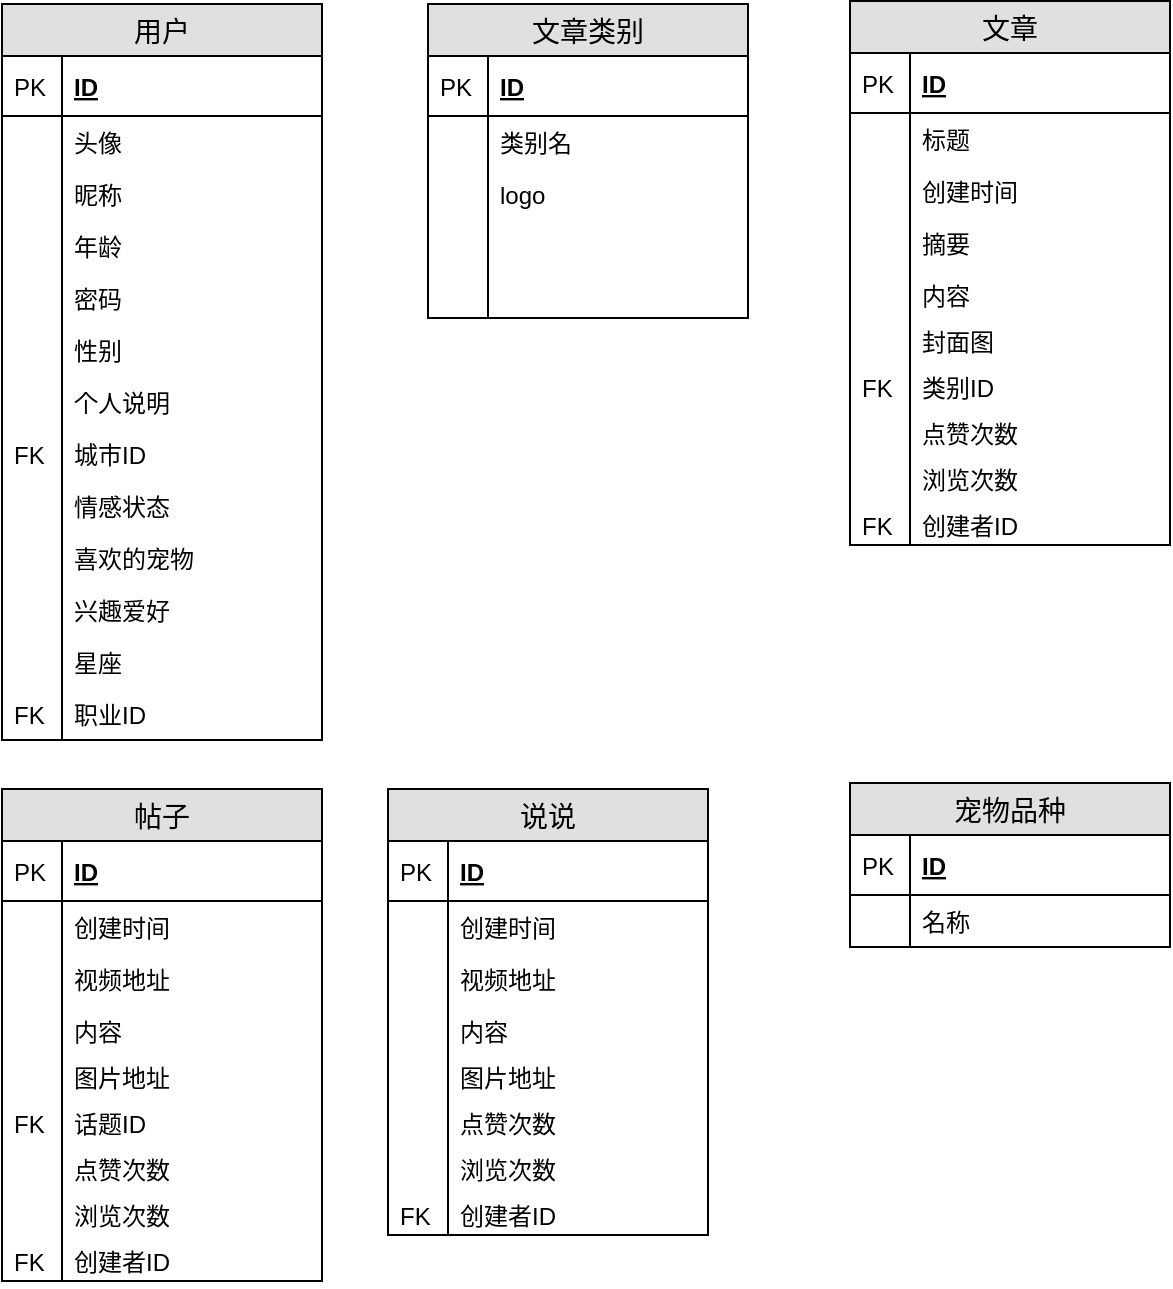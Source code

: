 <mxfile version="10.6.9" type="github"><diagram id="RqhOSq7PZok0WO_WaqZ5" name="Page-1"><mxGraphModel dx="678" dy="456" grid="0" gridSize="10" guides="1" tooltips="1" connect="1" arrows="1" fold="1" page="1" pageScale="1" pageWidth="827" pageHeight="1169" math="0" shadow="0"><root><mxCell id="0"/><mxCell id="1" parent="0"/><mxCell id="AYk0brMeqP4M_Og64Cx7-4" value="用户" style="swimlane;fontStyle=0;childLayout=stackLayout;horizontal=1;startSize=26;fillColor=#e0e0e0;horizontalStack=0;resizeParent=1;resizeParentMax=0;resizeLast=0;collapsible=1;marginBottom=0;swimlaneFillColor=#ffffff;align=center;fontSize=14;" vertex="1" parent="1"><mxGeometry x="60" y="82" width="160" height="368" as="geometry"/></mxCell><mxCell id="AYk0brMeqP4M_Og64Cx7-5" value="ID" style="shape=partialRectangle;top=0;left=0;right=0;bottom=1;align=left;verticalAlign=middle;fillColor=none;spacingLeft=34;spacingRight=4;overflow=hidden;rotatable=0;points=[[0,0.5],[1,0.5]];portConstraint=eastwest;dropTarget=0;fontStyle=5;fontSize=12;" vertex="1" parent="AYk0brMeqP4M_Og64Cx7-4"><mxGeometry y="26" width="160" height="30" as="geometry"/></mxCell><mxCell id="AYk0brMeqP4M_Og64Cx7-6" value="PK" style="shape=partialRectangle;top=0;left=0;bottom=0;fillColor=none;align=left;verticalAlign=middle;spacingLeft=4;spacingRight=4;overflow=hidden;rotatable=0;points=[];portConstraint=eastwest;part=1;fontSize=12;" vertex="1" connectable="0" parent="AYk0brMeqP4M_Og64Cx7-5"><mxGeometry width="30" height="30" as="geometry"/></mxCell><mxCell id="AYk0brMeqP4M_Og64Cx7-7" value="头像&#10;" style="shape=partialRectangle;top=0;left=0;right=0;bottom=0;align=left;verticalAlign=top;fillColor=none;spacingLeft=34;spacingRight=4;overflow=hidden;rotatable=0;points=[[0,0.5],[1,0.5]];portConstraint=eastwest;dropTarget=0;fontSize=12;" vertex="1" parent="AYk0brMeqP4M_Og64Cx7-4"><mxGeometry y="56" width="160" height="26" as="geometry"/></mxCell><mxCell id="AYk0brMeqP4M_Og64Cx7-8" value="" style="shape=partialRectangle;top=0;left=0;bottom=0;fillColor=none;align=left;verticalAlign=top;spacingLeft=4;spacingRight=4;overflow=hidden;rotatable=0;points=[];portConstraint=eastwest;part=1;fontSize=12;" vertex="1" connectable="0" parent="AYk0brMeqP4M_Og64Cx7-7"><mxGeometry width="30" height="26" as="geometry"/></mxCell><mxCell id="AYk0brMeqP4M_Og64Cx7-9" value="昵称" style="shape=partialRectangle;top=0;left=0;right=0;bottom=0;align=left;verticalAlign=top;fillColor=none;spacingLeft=34;spacingRight=4;overflow=hidden;rotatable=0;points=[[0,0.5],[1,0.5]];portConstraint=eastwest;dropTarget=0;fontSize=12;" vertex="1" parent="AYk0brMeqP4M_Og64Cx7-4"><mxGeometry y="82" width="160" height="26" as="geometry"/></mxCell><mxCell id="AYk0brMeqP4M_Og64Cx7-10" value="" style="shape=partialRectangle;top=0;left=0;bottom=0;fillColor=none;align=left;verticalAlign=top;spacingLeft=4;spacingRight=4;overflow=hidden;rotatable=0;points=[];portConstraint=eastwest;part=1;fontSize=12;" vertex="1" connectable="0" parent="AYk0brMeqP4M_Og64Cx7-9"><mxGeometry width="30" height="26" as="geometry"/></mxCell><mxCell id="AYk0brMeqP4M_Og64Cx7-15" value="年龄&#10;" style="shape=partialRectangle;top=0;left=0;right=0;bottom=0;align=left;verticalAlign=top;fillColor=none;spacingLeft=34;spacingRight=4;overflow=hidden;rotatable=0;points=[[0,0.5],[1,0.5]];portConstraint=eastwest;dropTarget=0;fontSize=12;" vertex="1" parent="AYk0brMeqP4M_Og64Cx7-4"><mxGeometry y="108" width="160" height="26" as="geometry"/></mxCell><mxCell id="AYk0brMeqP4M_Og64Cx7-16" value="" style="shape=partialRectangle;top=0;left=0;bottom=0;fillColor=none;align=left;verticalAlign=top;spacingLeft=4;spacingRight=4;overflow=hidden;rotatable=0;points=[];portConstraint=eastwest;part=1;fontSize=12;" vertex="1" connectable="0" parent="AYk0brMeqP4M_Og64Cx7-15"><mxGeometry width="30" height="26" as="geometry"/></mxCell><mxCell id="AYk0brMeqP4M_Og64Cx7-17" value="密码&#10;" style="shape=partialRectangle;top=0;left=0;right=0;bottom=0;align=left;verticalAlign=top;fillColor=none;spacingLeft=34;spacingRight=4;overflow=hidden;rotatable=0;points=[[0,0.5],[1,0.5]];portConstraint=eastwest;dropTarget=0;fontSize=12;" vertex="1" parent="AYk0brMeqP4M_Og64Cx7-4"><mxGeometry y="134" width="160" height="26" as="geometry"/></mxCell><mxCell id="AYk0brMeqP4M_Og64Cx7-18" value="" style="shape=partialRectangle;top=0;left=0;bottom=0;fillColor=none;align=left;verticalAlign=top;spacingLeft=4;spacingRight=4;overflow=hidden;rotatable=0;points=[];portConstraint=eastwest;part=1;fontSize=12;" vertex="1" connectable="0" parent="AYk0brMeqP4M_Og64Cx7-17"><mxGeometry width="30" height="26" as="geometry"/></mxCell><mxCell id="AYk0brMeqP4M_Og64Cx7-19" value="性别" style="shape=partialRectangle;top=0;left=0;right=0;bottom=0;align=left;verticalAlign=top;fillColor=none;spacingLeft=34;spacingRight=4;overflow=hidden;rotatable=0;points=[[0,0.5],[1,0.5]];portConstraint=eastwest;dropTarget=0;fontSize=12;" vertex="1" parent="AYk0brMeqP4M_Og64Cx7-4"><mxGeometry y="160" width="160" height="26" as="geometry"/></mxCell><mxCell id="AYk0brMeqP4M_Og64Cx7-20" value="" style="shape=partialRectangle;top=0;left=0;bottom=0;fillColor=none;align=left;verticalAlign=top;spacingLeft=4;spacingRight=4;overflow=hidden;rotatable=0;points=[];portConstraint=eastwest;part=1;fontSize=12;" vertex="1" connectable="0" parent="AYk0brMeqP4M_Og64Cx7-19"><mxGeometry width="30" height="26" as="geometry"/></mxCell><mxCell id="AYk0brMeqP4M_Og64Cx7-11" value="个人说明" style="shape=partialRectangle;top=0;left=0;right=0;bottom=0;align=left;verticalAlign=top;fillColor=none;spacingLeft=34;spacingRight=4;overflow=hidden;rotatable=0;points=[[0,0.5],[1,0.5]];portConstraint=eastwest;dropTarget=0;fontSize=12;" vertex="1" parent="AYk0brMeqP4M_Og64Cx7-4"><mxGeometry y="186" width="160" height="26" as="geometry"/></mxCell><mxCell id="AYk0brMeqP4M_Og64Cx7-12" value="" style="shape=partialRectangle;top=0;left=0;bottom=0;fillColor=none;align=left;verticalAlign=top;spacingLeft=4;spacingRight=4;overflow=hidden;rotatable=0;points=[];portConstraint=eastwest;part=1;fontSize=12;" vertex="1" connectable="0" parent="AYk0brMeqP4M_Og64Cx7-11"><mxGeometry width="30" height="26" as="geometry"/></mxCell><mxCell id="AYk0brMeqP4M_Og64Cx7-13" value="城市ID" style="shape=partialRectangle;top=0;left=0;right=0;bottom=0;align=left;verticalAlign=top;fillColor=none;spacingLeft=34;spacingRight=4;overflow=hidden;rotatable=0;points=[[0,0.5],[1,0.5]];portConstraint=eastwest;dropTarget=0;fontSize=12;" vertex="1" parent="AYk0brMeqP4M_Og64Cx7-4"><mxGeometry y="212" width="160" height="26" as="geometry"/></mxCell><mxCell id="AYk0brMeqP4M_Og64Cx7-14" value="FK" style="shape=partialRectangle;top=0;left=0;bottom=0;fillColor=none;align=left;verticalAlign=top;spacingLeft=4;spacingRight=4;overflow=hidden;rotatable=0;points=[];portConstraint=eastwest;part=1;fontSize=12;" vertex="1" connectable="0" parent="AYk0brMeqP4M_Og64Cx7-13"><mxGeometry width="30" height="26" as="geometry"/></mxCell><mxCell id="AYk0brMeqP4M_Og64Cx7-21" value="情感状态&#10;" style="shape=partialRectangle;top=0;left=0;right=0;bottom=0;align=left;verticalAlign=top;fillColor=none;spacingLeft=34;spacingRight=4;overflow=hidden;rotatable=0;points=[[0,0.5],[1,0.5]];portConstraint=eastwest;dropTarget=0;fontSize=12;" vertex="1" parent="AYk0brMeqP4M_Og64Cx7-4"><mxGeometry y="238" width="160" height="26" as="geometry"/></mxCell><mxCell id="AYk0brMeqP4M_Og64Cx7-22" value="" style="shape=partialRectangle;top=0;left=0;bottom=0;fillColor=none;align=left;verticalAlign=top;spacingLeft=4;spacingRight=4;overflow=hidden;rotatable=0;points=[];portConstraint=eastwest;part=1;fontSize=12;" vertex="1" connectable="0" parent="AYk0brMeqP4M_Og64Cx7-21"><mxGeometry width="30" height="26" as="geometry"/></mxCell><mxCell id="AYk0brMeqP4M_Og64Cx7-23" value="喜欢的宠物" style="shape=partialRectangle;top=0;left=0;right=0;bottom=0;align=left;verticalAlign=top;fillColor=none;spacingLeft=34;spacingRight=4;overflow=hidden;rotatable=0;points=[[0,0.5],[1,0.5]];portConstraint=eastwest;dropTarget=0;fontSize=12;" vertex="1" parent="AYk0brMeqP4M_Og64Cx7-4"><mxGeometry y="264" width="160" height="26" as="geometry"/></mxCell><mxCell id="AYk0brMeqP4M_Og64Cx7-24" value="" style="shape=partialRectangle;top=0;left=0;bottom=0;fillColor=none;align=left;verticalAlign=top;spacingLeft=4;spacingRight=4;overflow=hidden;rotatable=0;points=[];portConstraint=eastwest;part=1;fontSize=12;" vertex="1" connectable="0" parent="AYk0brMeqP4M_Og64Cx7-23"><mxGeometry width="30" height="26" as="geometry"/></mxCell><mxCell id="AYk0brMeqP4M_Og64Cx7-25" value="兴趣爱好" style="shape=partialRectangle;top=0;left=0;right=0;bottom=0;align=left;verticalAlign=top;fillColor=none;spacingLeft=34;spacingRight=4;overflow=hidden;rotatable=0;points=[[0,0.5],[1,0.5]];portConstraint=eastwest;dropTarget=0;fontSize=12;" vertex="1" parent="AYk0brMeqP4M_Og64Cx7-4"><mxGeometry y="290" width="160" height="26" as="geometry"/></mxCell><mxCell id="AYk0brMeqP4M_Og64Cx7-26" value="" style="shape=partialRectangle;top=0;left=0;bottom=0;fillColor=none;align=left;verticalAlign=top;spacingLeft=4;spacingRight=4;overflow=hidden;rotatable=0;points=[];portConstraint=eastwest;part=1;fontSize=12;" vertex="1" connectable="0" parent="AYk0brMeqP4M_Og64Cx7-25"><mxGeometry width="30" height="26" as="geometry"/></mxCell><mxCell id="AYk0brMeqP4M_Og64Cx7-27" value="星座" style="shape=partialRectangle;top=0;left=0;right=0;bottom=0;align=left;verticalAlign=top;fillColor=none;spacingLeft=34;spacingRight=4;overflow=hidden;rotatable=0;points=[[0,0.5],[1,0.5]];portConstraint=eastwest;dropTarget=0;fontSize=12;" vertex="1" parent="AYk0brMeqP4M_Og64Cx7-4"><mxGeometry y="316" width="160" height="26" as="geometry"/></mxCell><mxCell id="AYk0brMeqP4M_Og64Cx7-28" value="" style="shape=partialRectangle;top=0;left=0;bottom=0;fillColor=none;align=left;verticalAlign=top;spacingLeft=4;spacingRight=4;overflow=hidden;rotatable=0;points=[];portConstraint=eastwest;part=1;fontSize=12;" vertex="1" connectable="0" parent="AYk0brMeqP4M_Og64Cx7-27"><mxGeometry width="30" height="26" as="geometry"/></mxCell><mxCell id="AYk0brMeqP4M_Og64Cx7-29" value="职业ID" style="shape=partialRectangle;top=0;left=0;right=0;bottom=0;align=left;verticalAlign=top;fillColor=none;spacingLeft=34;spacingRight=4;overflow=hidden;rotatable=0;points=[[0,0.5],[1,0.5]];portConstraint=eastwest;dropTarget=0;fontSize=12;" vertex="1" parent="AYk0brMeqP4M_Og64Cx7-4"><mxGeometry y="342" width="160" height="26" as="geometry"/></mxCell><mxCell id="AYk0brMeqP4M_Og64Cx7-30" value="FK" style="shape=partialRectangle;top=0;left=0;bottom=0;fillColor=none;align=left;verticalAlign=top;spacingLeft=4;spacingRight=4;overflow=hidden;rotatable=0;points=[];portConstraint=eastwest;part=1;fontSize=12;" vertex="1" connectable="0" parent="AYk0brMeqP4M_Og64Cx7-29"><mxGeometry width="30" height="26" as="geometry"/></mxCell><mxCell id="AYk0brMeqP4M_Og64Cx7-89" value="文章类别" style="swimlane;fontStyle=0;childLayout=stackLayout;horizontal=1;startSize=26;fillColor=#e0e0e0;horizontalStack=0;resizeParent=1;resizeParentMax=0;resizeLast=0;collapsible=1;marginBottom=0;swimlaneFillColor=#ffffff;align=center;fontSize=14;" vertex="1" parent="1"><mxGeometry x="273" y="82" width="160" height="157" as="geometry"/></mxCell><mxCell id="AYk0brMeqP4M_Og64Cx7-90" value="ID" style="shape=partialRectangle;top=0;left=0;right=0;bottom=1;align=left;verticalAlign=middle;fillColor=none;spacingLeft=34;spacingRight=4;overflow=hidden;rotatable=0;points=[[0,0.5],[1,0.5]];portConstraint=eastwest;dropTarget=0;fontStyle=5;fontSize=12;" vertex="1" parent="AYk0brMeqP4M_Og64Cx7-89"><mxGeometry y="26" width="160" height="30" as="geometry"/></mxCell><mxCell id="AYk0brMeqP4M_Og64Cx7-91" value="PK" style="shape=partialRectangle;top=0;left=0;bottom=0;fillColor=none;align=left;verticalAlign=middle;spacingLeft=4;spacingRight=4;overflow=hidden;rotatable=0;points=[];portConstraint=eastwest;part=1;fontSize=12;" vertex="1" connectable="0" parent="AYk0brMeqP4M_Og64Cx7-90"><mxGeometry width="30" height="30" as="geometry"/></mxCell><mxCell id="AYk0brMeqP4M_Og64Cx7-92" value="类别名" style="shape=partialRectangle;top=0;left=0;right=0;bottom=0;align=left;verticalAlign=top;fillColor=none;spacingLeft=34;spacingRight=4;overflow=hidden;rotatable=0;points=[[0,0.5],[1,0.5]];portConstraint=eastwest;dropTarget=0;fontSize=12;" vertex="1" parent="AYk0brMeqP4M_Og64Cx7-89"><mxGeometry y="56" width="160" height="26" as="geometry"/></mxCell><mxCell id="AYk0brMeqP4M_Og64Cx7-93" value="" style="shape=partialRectangle;top=0;left=0;bottom=0;fillColor=none;align=left;verticalAlign=top;spacingLeft=4;spacingRight=4;overflow=hidden;rotatable=0;points=[];portConstraint=eastwest;part=1;fontSize=12;" vertex="1" connectable="0" parent="AYk0brMeqP4M_Og64Cx7-92"><mxGeometry width="30" height="26" as="geometry"/></mxCell><mxCell id="AYk0brMeqP4M_Og64Cx7-94" value="logo" style="shape=partialRectangle;top=0;left=0;right=0;bottom=0;align=left;verticalAlign=top;fillColor=none;spacingLeft=34;spacingRight=4;overflow=hidden;rotatable=0;points=[[0,0.5],[1,0.5]];portConstraint=eastwest;dropTarget=0;fontSize=12;" vertex="1" parent="AYk0brMeqP4M_Og64Cx7-89"><mxGeometry y="82" width="160" height="26" as="geometry"/></mxCell><mxCell id="AYk0brMeqP4M_Og64Cx7-95" value="" style="shape=partialRectangle;top=0;left=0;bottom=0;fillColor=none;align=left;verticalAlign=top;spacingLeft=4;spacingRight=4;overflow=hidden;rotatable=0;points=[];portConstraint=eastwest;part=1;fontSize=12;" vertex="1" connectable="0" parent="AYk0brMeqP4M_Og64Cx7-94"><mxGeometry width="30" height="26" as="geometry"/></mxCell><mxCell id="AYk0brMeqP4M_Og64Cx7-96" value="" style="shape=partialRectangle;top=0;left=0;right=0;bottom=0;align=left;verticalAlign=top;fillColor=none;spacingLeft=34;spacingRight=4;overflow=hidden;rotatable=0;points=[[0,0.5],[1,0.5]];portConstraint=eastwest;dropTarget=0;fontSize=12;" vertex="1" parent="AYk0brMeqP4M_Og64Cx7-89"><mxGeometry y="108" width="160" height="26" as="geometry"/></mxCell><mxCell id="AYk0brMeqP4M_Og64Cx7-97" value="" style="shape=partialRectangle;top=0;left=0;bottom=0;fillColor=none;align=left;verticalAlign=top;spacingLeft=4;spacingRight=4;overflow=hidden;rotatable=0;points=[];portConstraint=eastwest;part=1;fontSize=12;" vertex="1" connectable="0" parent="AYk0brMeqP4M_Og64Cx7-96"><mxGeometry width="30" height="26" as="geometry"/></mxCell><mxCell id="AYk0brMeqP4M_Og64Cx7-98" value="" style="shape=partialRectangle;top=0;left=0;right=0;bottom=0;align=left;verticalAlign=top;fillColor=none;spacingLeft=34;spacingRight=4;overflow=hidden;rotatable=0;points=[[0,0.5],[1,0.5]];portConstraint=eastwest;dropTarget=0;fontSize=12;" vertex="1" parent="AYk0brMeqP4M_Og64Cx7-89"><mxGeometry y="134" width="160" height="23" as="geometry"/></mxCell><mxCell id="AYk0brMeqP4M_Og64Cx7-99" value="" style="shape=partialRectangle;top=0;left=0;bottom=0;fillColor=none;align=left;verticalAlign=top;spacingLeft=4;spacingRight=4;overflow=hidden;rotatable=0;points=[];portConstraint=eastwest;part=1;fontSize=12;" vertex="1" connectable="0" parent="AYk0brMeqP4M_Og64Cx7-98"><mxGeometry width="30" height="23" as="geometry"/></mxCell><mxCell id="AYk0brMeqP4M_Og64Cx7-100" value="文章" style="swimlane;fontStyle=0;childLayout=stackLayout;horizontal=1;startSize=26;fillColor=#e0e0e0;horizontalStack=0;resizeParent=1;resizeParentMax=0;resizeLast=0;collapsible=1;marginBottom=0;swimlaneFillColor=#ffffff;align=center;fontSize=14;" vertex="1" parent="1"><mxGeometry x="484" y="80.5" width="160" height="272" as="geometry"/></mxCell><mxCell id="AYk0brMeqP4M_Og64Cx7-101" value="ID" style="shape=partialRectangle;top=0;left=0;right=0;bottom=1;align=left;verticalAlign=middle;fillColor=none;spacingLeft=34;spacingRight=4;overflow=hidden;rotatable=0;points=[[0,0.5],[1,0.5]];portConstraint=eastwest;dropTarget=0;fontStyle=5;fontSize=12;" vertex="1" parent="AYk0brMeqP4M_Og64Cx7-100"><mxGeometry y="26" width="160" height="30" as="geometry"/></mxCell><mxCell id="AYk0brMeqP4M_Og64Cx7-102" value="PK" style="shape=partialRectangle;top=0;left=0;bottom=0;fillColor=none;align=left;verticalAlign=middle;spacingLeft=4;spacingRight=4;overflow=hidden;rotatable=0;points=[];portConstraint=eastwest;part=1;fontSize=12;" vertex="1" connectable="0" parent="AYk0brMeqP4M_Og64Cx7-101"><mxGeometry width="30" height="30" as="geometry"/></mxCell><mxCell id="AYk0brMeqP4M_Og64Cx7-103" value="标题" style="shape=partialRectangle;top=0;left=0;right=0;bottom=0;align=left;verticalAlign=top;fillColor=none;spacingLeft=34;spacingRight=4;overflow=hidden;rotatable=0;points=[[0,0.5],[1,0.5]];portConstraint=eastwest;dropTarget=0;fontSize=12;" vertex="1" parent="AYk0brMeqP4M_Og64Cx7-100"><mxGeometry y="56" width="160" height="26" as="geometry"/></mxCell><mxCell id="AYk0brMeqP4M_Og64Cx7-104" value="" style="shape=partialRectangle;top=0;left=0;bottom=0;fillColor=none;align=left;verticalAlign=top;spacingLeft=4;spacingRight=4;overflow=hidden;rotatable=0;points=[];portConstraint=eastwest;part=1;fontSize=12;" vertex="1" connectable="0" parent="AYk0brMeqP4M_Og64Cx7-103"><mxGeometry width="30" height="26" as="geometry"/></mxCell><mxCell id="AYk0brMeqP4M_Og64Cx7-105" value="创建时间" style="shape=partialRectangle;top=0;left=0;right=0;bottom=0;align=left;verticalAlign=top;fillColor=none;spacingLeft=34;spacingRight=4;overflow=hidden;rotatable=0;points=[[0,0.5],[1,0.5]];portConstraint=eastwest;dropTarget=0;fontSize=12;" vertex="1" parent="AYk0brMeqP4M_Og64Cx7-100"><mxGeometry y="82" width="160" height="26" as="geometry"/></mxCell><mxCell id="AYk0brMeqP4M_Og64Cx7-106" value="" style="shape=partialRectangle;top=0;left=0;bottom=0;fillColor=none;align=left;verticalAlign=top;spacingLeft=4;spacingRight=4;overflow=hidden;rotatable=0;points=[];portConstraint=eastwest;part=1;fontSize=12;" vertex="1" connectable="0" parent="AYk0brMeqP4M_Og64Cx7-105"><mxGeometry width="30" height="26" as="geometry"/></mxCell><mxCell id="AYk0brMeqP4M_Og64Cx7-107" value="摘要" style="shape=partialRectangle;top=0;left=0;right=0;bottom=0;align=left;verticalAlign=top;fillColor=none;spacingLeft=34;spacingRight=4;overflow=hidden;rotatable=0;points=[[0,0.5],[1,0.5]];portConstraint=eastwest;dropTarget=0;fontSize=12;" vertex="1" parent="AYk0brMeqP4M_Og64Cx7-100"><mxGeometry y="108" width="160" height="26" as="geometry"/></mxCell><mxCell id="AYk0brMeqP4M_Og64Cx7-108" value="" style="shape=partialRectangle;top=0;left=0;bottom=0;fillColor=none;align=left;verticalAlign=top;spacingLeft=4;spacingRight=4;overflow=hidden;rotatable=0;points=[];portConstraint=eastwest;part=1;fontSize=12;" vertex="1" connectable="0" parent="AYk0brMeqP4M_Og64Cx7-107"><mxGeometry width="30" height="26" as="geometry"/></mxCell><mxCell id="AYk0brMeqP4M_Og64Cx7-109" value="内容" style="shape=partialRectangle;top=0;left=0;right=0;bottom=0;align=left;verticalAlign=top;fillColor=none;spacingLeft=34;spacingRight=4;overflow=hidden;rotatable=0;points=[[0,0.5],[1,0.5]];portConstraint=eastwest;dropTarget=0;fontSize=12;" vertex="1" parent="AYk0brMeqP4M_Og64Cx7-100"><mxGeometry y="134" width="160" height="23" as="geometry"/></mxCell><mxCell id="AYk0brMeqP4M_Og64Cx7-110" value="" style="shape=partialRectangle;top=0;left=0;bottom=0;fillColor=none;align=left;verticalAlign=top;spacingLeft=4;spacingRight=4;overflow=hidden;rotatable=0;points=[];portConstraint=eastwest;part=1;fontSize=12;" vertex="1" connectable="0" parent="AYk0brMeqP4M_Og64Cx7-109"><mxGeometry width="30" height="23" as="geometry"/></mxCell><mxCell id="AYk0brMeqP4M_Og64Cx7-122" value="封面图" style="shape=partialRectangle;top=0;left=0;right=0;bottom=0;align=left;verticalAlign=top;fillColor=none;spacingLeft=34;spacingRight=4;overflow=hidden;rotatable=0;points=[[0,0.5],[1,0.5]];portConstraint=eastwest;dropTarget=0;fontSize=12;" vertex="1" parent="AYk0brMeqP4M_Og64Cx7-100"><mxGeometry y="157" width="160" height="23" as="geometry"/></mxCell><mxCell id="AYk0brMeqP4M_Og64Cx7-123" value="" style="shape=partialRectangle;top=0;left=0;bottom=0;fillColor=none;align=left;verticalAlign=top;spacingLeft=4;spacingRight=4;overflow=hidden;rotatable=0;points=[];portConstraint=eastwest;part=1;fontSize=12;" vertex="1" connectable="0" parent="AYk0brMeqP4M_Og64Cx7-122"><mxGeometry width="30" height="23" as="geometry"/></mxCell><mxCell id="AYk0brMeqP4M_Og64Cx7-124" value="类别ID" style="shape=partialRectangle;top=0;left=0;right=0;bottom=0;align=left;verticalAlign=top;fillColor=none;spacingLeft=34;spacingRight=4;overflow=hidden;rotatable=0;points=[[0,0.5],[1,0.5]];portConstraint=eastwest;dropTarget=0;fontSize=12;" vertex="1" parent="AYk0brMeqP4M_Og64Cx7-100"><mxGeometry y="180" width="160" height="23" as="geometry"/></mxCell><mxCell id="AYk0brMeqP4M_Og64Cx7-125" value="FK" style="shape=partialRectangle;top=0;left=0;bottom=0;fillColor=none;align=left;verticalAlign=top;spacingLeft=4;spacingRight=4;overflow=hidden;rotatable=0;points=[];portConstraint=eastwest;part=1;fontSize=12;" vertex="1" connectable="0" parent="AYk0brMeqP4M_Og64Cx7-124"><mxGeometry width="30" height="23" as="geometry"/></mxCell><mxCell id="AYk0brMeqP4M_Og64Cx7-126" value="点赞次数" style="shape=partialRectangle;top=0;left=0;right=0;bottom=0;align=left;verticalAlign=top;fillColor=none;spacingLeft=34;spacingRight=4;overflow=hidden;rotatable=0;points=[[0,0.5],[1,0.5]];portConstraint=eastwest;dropTarget=0;fontSize=12;" vertex="1" parent="AYk0brMeqP4M_Og64Cx7-100"><mxGeometry y="203" width="160" height="23" as="geometry"/></mxCell><mxCell id="AYk0brMeqP4M_Og64Cx7-127" value="" style="shape=partialRectangle;top=0;left=0;bottom=0;fillColor=none;align=left;verticalAlign=top;spacingLeft=4;spacingRight=4;overflow=hidden;rotatable=0;points=[];portConstraint=eastwest;part=1;fontSize=12;" vertex="1" connectable="0" parent="AYk0brMeqP4M_Og64Cx7-126"><mxGeometry width="30" height="23" as="geometry"/></mxCell><mxCell id="AYk0brMeqP4M_Og64Cx7-128" value="浏览次数" style="shape=partialRectangle;top=0;left=0;right=0;bottom=0;align=left;verticalAlign=top;fillColor=none;spacingLeft=34;spacingRight=4;overflow=hidden;rotatable=0;points=[[0,0.5],[1,0.5]];portConstraint=eastwest;dropTarget=0;fontSize=12;" vertex="1" parent="AYk0brMeqP4M_Og64Cx7-100"><mxGeometry y="226" width="160" height="23" as="geometry"/></mxCell><mxCell id="AYk0brMeqP4M_Og64Cx7-129" value="" style="shape=partialRectangle;top=0;left=0;bottom=0;fillColor=none;align=left;verticalAlign=top;spacingLeft=4;spacingRight=4;overflow=hidden;rotatable=0;points=[];portConstraint=eastwest;part=1;fontSize=12;" vertex="1" connectable="0" parent="AYk0brMeqP4M_Og64Cx7-128"><mxGeometry width="30" height="23" as="geometry"/></mxCell><mxCell id="AYk0brMeqP4M_Og64Cx7-130" value="创建者ID" style="shape=partialRectangle;top=0;left=0;right=0;bottom=0;align=left;verticalAlign=top;fillColor=none;spacingLeft=34;spacingRight=4;overflow=hidden;rotatable=0;points=[[0,0.5],[1,0.5]];portConstraint=eastwest;dropTarget=0;fontSize=12;" vertex="1" parent="AYk0brMeqP4M_Og64Cx7-100"><mxGeometry y="249" width="160" height="23" as="geometry"/></mxCell><mxCell id="AYk0brMeqP4M_Og64Cx7-131" value="FK" style="shape=partialRectangle;top=0;left=0;bottom=0;fillColor=none;align=left;verticalAlign=top;spacingLeft=4;spacingRight=4;overflow=hidden;rotatable=0;points=[];portConstraint=eastwest;part=1;fontSize=12;" vertex="1" connectable="0" parent="AYk0brMeqP4M_Og64Cx7-130"><mxGeometry width="30" height="23" as="geometry"/></mxCell><mxCell id="AYk0brMeqP4M_Og64Cx7-136" value="帖子" style="swimlane;fontStyle=0;childLayout=stackLayout;horizontal=1;startSize=26;fillColor=#e0e0e0;horizontalStack=0;resizeParent=1;resizeParentMax=0;resizeLast=0;collapsible=1;marginBottom=0;swimlaneFillColor=#ffffff;align=center;fontSize=14;" vertex="1" parent="1"><mxGeometry x="60" y="474.5" width="160" height="246" as="geometry"/></mxCell><mxCell id="AYk0brMeqP4M_Og64Cx7-137" value="ID" style="shape=partialRectangle;top=0;left=0;right=0;bottom=1;align=left;verticalAlign=middle;fillColor=none;spacingLeft=34;spacingRight=4;overflow=hidden;rotatable=0;points=[[0,0.5],[1,0.5]];portConstraint=eastwest;dropTarget=0;fontStyle=5;fontSize=12;" vertex="1" parent="AYk0brMeqP4M_Og64Cx7-136"><mxGeometry y="26" width="160" height="30" as="geometry"/></mxCell><mxCell id="AYk0brMeqP4M_Og64Cx7-138" value="PK" style="shape=partialRectangle;top=0;left=0;bottom=0;fillColor=none;align=left;verticalAlign=middle;spacingLeft=4;spacingRight=4;overflow=hidden;rotatable=0;points=[];portConstraint=eastwest;part=1;fontSize=12;" vertex="1" connectable="0" parent="AYk0brMeqP4M_Og64Cx7-137"><mxGeometry width="30" height="30" as="geometry"/></mxCell><mxCell id="AYk0brMeqP4M_Og64Cx7-141" value="创建时间" style="shape=partialRectangle;top=0;left=0;right=0;bottom=0;align=left;verticalAlign=top;fillColor=none;spacingLeft=34;spacingRight=4;overflow=hidden;rotatable=0;points=[[0,0.5],[1,0.5]];portConstraint=eastwest;dropTarget=0;fontSize=12;" vertex="1" parent="AYk0brMeqP4M_Og64Cx7-136"><mxGeometry y="56" width="160" height="26" as="geometry"/></mxCell><mxCell id="AYk0brMeqP4M_Og64Cx7-142" value="" style="shape=partialRectangle;top=0;left=0;bottom=0;fillColor=none;align=left;verticalAlign=top;spacingLeft=4;spacingRight=4;overflow=hidden;rotatable=0;points=[];portConstraint=eastwest;part=1;fontSize=12;" vertex="1" connectable="0" parent="AYk0brMeqP4M_Og64Cx7-141"><mxGeometry width="30" height="26" as="geometry"/></mxCell><mxCell id="AYk0brMeqP4M_Og64Cx7-143" value="视频地址" style="shape=partialRectangle;top=0;left=0;right=0;bottom=0;align=left;verticalAlign=top;fillColor=none;spacingLeft=34;spacingRight=4;overflow=hidden;rotatable=0;points=[[0,0.5],[1,0.5]];portConstraint=eastwest;dropTarget=0;fontSize=12;" vertex="1" parent="AYk0brMeqP4M_Og64Cx7-136"><mxGeometry y="82" width="160" height="26" as="geometry"/></mxCell><mxCell id="AYk0brMeqP4M_Og64Cx7-144" value="" style="shape=partialRectangle;top=0;left=0;bottom=0;fillColor=none;align=left;verticalAlign=top;spacingLeft=4;spacingRight=4;overflow=hidden;rotatable=0;points=[];portConstraint=eastwest;part=1;fontSize=12;" vertex="1" connectable="0" parent="AYk0brMeqP4M_Og64Cx7-143"><mxGeometry width="30" height="26" as="geometry"/></mxCell><mxCell id="AYk0brMeqP4M_Og64Cx7-145" value="内容" style="shape=partialRectangle;top=0;left=0;right=0;bottom=0;align=left;verticalAlign=top;fillColor=none;spacingLeft=34;spacingRight=4;overflow=hidden;rotatable=0;points=[[0,0.5],[1,0.5]];portConstraint=eastwest;dropTarget=0;fontSize=12;" vertex="1" parent="AYk0brMeqP4M_Og64Cx7-136"><mxGeometry y="108" width="160" height="23" as="geometry"/></mxCell><mxCell id="AYk0brMeqP4M_Og64Cx7-146" value="" style="shape=partialRectangle;top=0;left=0;bottom=0;fillColor=none;align=left;verticalAlign=top;spacingLeft=4;spacingRight=4;overflow=hidden;rotatable=0;points=[];portConstraint=eastwest;part=1;fontSize=12;" vertex="1" connectable="0" parent="AYk0brMeqP4M_Og64Cx7-145"><mxGeometry width="30" height="23" as="geometry"/></mxCell><mxCell id="AYk0brMeqP4M_Og64Cx7-147" value="图片地址" style="shape=partialRectangle;top=0;left=0;right=0;bottom=0;align=left;verticalAlign=top;fillColor=none;spacingLeft=34;spacingRight=4;overflow=hidden;rotatable=0;points=[[0,0.5],[1,0.5]];portConstraint=eastwest;dropTarget=0;fontSize=12;" vertex="1" parent="AYk0brMeqP4M_Og64Cx7-136"><mxGeometry y="131" width="160" height="23" as="geometry"/></mxCell><mxCell id="AYk0brMeqP4M_Og64Cx7-148" value="" style="shape=partialRectangle;top=0;left=0;bottom=0;fillColor=none;align=left;verticalAlign=top;spacingLeft=4;spacingRight=4;overflow=hidden;rotatable=0;points=[];portConstraint=eastwest;part=1;fontSize=12;" vertex="1" connectable="0" parent="AYk0brMeqP4M_Og64Cx7-147"><mxGeometry width="30" height="23" as="geometry"/></mxCell><mxCell id="AYk0brMeqP4M_Og64Cx7-149" value="话题ID" style="shape=partialRectangle;top=0;left=0;right=0;bottom=0;align=left;verticalAlign=top;fillColor=none;spacingLeft=34;spacingRight=4;overflow=hidden;rotatable=0;points=[[0,0.5],[1,0.5]];portConstraint=eastwest;dropTarget=0;fontSize=12;" vertex="1" parent="AYk0brMeqP4M_Og64Cx7-136"><mxGeometry y="154" width="160" height="23" as="geometry"/></mxCell><mxCell id="AYk0brMeqP4M_Og64Cx7-150" value="FK" style="shape=partialRectangle;top=0;left=0;bottom=0;fillColor=none;align=left;verticalAlign=top;spacingLeft=4;spacingRight=4;overflow=hidden;rotatable=0;points=[];portConstraint=eastwest;part=1;fontSize=12;" vertex="1" connectable="0" parent="AYk0brMeqP4M_Og64Cx7-149"><mxGeometry width="30" height="23" as="geometry"/></mxCell><mxCell id="AYk0brMeqP4M_Og64Cx7-151" value="点赞次数" style="shape=partialRectangle;top=0;left=0;right=0;bottom=0;align=left;verticalAlign=top;fillColor=none;spacingLeft=34;spacingRight=4;overflow=hidden;rotatable=0;points=[[0,0.5],[1,0.5]];portConstraint=eastwest;dropTarget=0;fontSize=12;" vertex="1" parent="AYk0brMeqP4M_Og64Cx7-136"><mxGeometry y="177" width="160" height="23" as="geometry"/></mxCell><mxCell id="AYk0brMeqP4M_Og64Cx7-152" value="" style="shape=partialRectangle;top=0;left=0;bottom=0;fillColor=none;align=left;verticalAlign=top;spacingLeft=4;spacingRight=4;overflow=hidden;rotatable=0;points=[];portConstraint=eastwest;part=1;fontSize=12;" vertex="1" connectable="0" parent="AYk0brMeqP4M_Og64Cx7-151"><mxGeometry width="30" height="23" as="geometry"/></mxCell><mxCell id="AYk0brMeqP4M_Og64Cx7-153" value="浏览次数" style="shape=partialRectangle;top=0;left=0;right=0;bottom=0;align=left;verticalAlign=top;fillColor=none;spacingLeft=34;spacingRight=4;overflow=hidden;rotatable=0;points=[[0,0.5],[1,0.5]];portConstraint=eastwest;dropTarget=0;fontSize=12;" vertex="1" parent="AYk0brMeqP4M_Og64Cx7-136"><mxGeometry y="200" width="160" height="23" as="geometry"/></mxCell><mxCell id="AYk0brMeqP4M_Og64Cx7-154" value="" style="shape=partialRectangle;top=0;left=0;bottom=0;fillColor=none;align=left;verticalAlign=top;spacingLeft=4;spacingRight=4;overflow=hidden;rotatable=0;points=[];portConstraint=eastwest;part=1;fontSize=12;" vertex="1" connectable="0" parent="AYk0brMeqP4M_Og64Cx7-153"><mxGeometry width="30" height="23" as="geometry"/></mxCell><mxCell id="AYk0brMeqP4M_Og64Cx7-155" value="创建者ID" style="shape=partialRectangle;top=0;left=0;right=0;bottom=0;align=left;verticalAlign=top;fillColor=none;spacingLeft=34;spacingRight=4;overflow=hidden;rotatable=0;points=[[0,0.5],[1,0.5]];portConstraint=eastwest;dropTarget=0;fontSize=12;" vertex="1" parent="AYk0brMeqP4M_Og64Cx7-136"><mxGeometry y="223" width="160" height="23" as="geometry"/></mxCell><mxCell id="AYk0brMeqP4M_Og64Cx7-156" value="FK" style="shape=partialRectangle;top=0;left=0;bottom=0;fillColor=none;align=left;verticalAlign=top;spacingLeft=4;spacingRight=4;overflow=hidden;rotatable=0;points=[];portConstraint=eastwest;part=1;fontSize=12;" vertex="1" connectable="0" parent="AYk0brMeqP4M_Og64Cx7-155"><mxGeometry width="30" height="23" as="geometry"/></mxCell><mxCell id="AYk0brMeqP4M_Og64Cx7-178" value="说说" style="swimlane;fontStyle=0;childLayout=stackLayout;horizontal=1;startSize=26;fillColor=#e0e0e0;horizontalStack=0;resizeParent=1;resizeParentMax=0;resizeLast=0;collapsible=1;marginBottom=0;swimlaneFillColor=#ffffff;align=center;fontSize=14;" vertex="1" parent="1"><mxGeometry x="253" y="474.5" width="160" height="223" as="geometry"/></mxCell><mxCell id="AYk0brMeqP4M_Og64Cx7-179" value="ID" style="shape=partialRectangle;top=0;left=0;right=0;bottom=1;align=left;verticalAlign=middle;fillColor=none;spacingLeft=34;spacingRight=4;overflow=hidden;rotatable=0;points=[[0,0.5],[1,0.5]];portConstraint=eastwest;dropTarget=0;fontStyle=5;fontSize=12;" vertex="1" parent="AYk0brMeqP4M_Og64Cx7-178"><mxGeometry y="26" width="160" height="30" as="geometry"/></mxCell><mxCell id="AYk0brMeqP4M_Og64Cx7-180" value="PK" style="shape=partialRectangle;top=0;left=0;bottom=0;fillColor=none;align=left;verticalAlign=middle;spacingLeft=4;spacingRight=4;overflow=hidden;rotatable=0;points=[];portConstraint=eastwest;part=1;fontSize=12;" vertex="1" connectable="0" parent="AYk0brMeqP4M_Og64Cx7-179"><mxGeometry width="30" height="30" as="geometry"/></mxCell><mxCell id="AYk0brMeqP4M_Og64Cx7-181" value="创建时间" style="shape=partialRectangle;top=0;left=0;right=0;bottom=0;align=left;verticalAlign=top;fillColor=none;spacingLeft=34;spacingRight=4;overflow=hidden;rotatable=0;points=[[0,0.5],[1,0.5]];portConstraint=eastwest;dropTarget=0;fontSize=12;" vertex="1" parent="AYk0brMeqP4M_Og64Cx7-178"><mxGeometry y="56" width="160" height="26" as="geometry"/></mxCell><mxCell id="AYk0brMeqP4M_Og64Cx7-182" value="" style="shape=partialRectangle;top=0;left=0;bottom=0;fillColor=none;align=left;verticalAlign=top;spacingLeft=4;spacingRight=4;overflow=hidden;rotatable=0;points=[];portConstraint=eastwest;part=1;fontSize=12;" vertex="1" connectable="0" parent="AYk0brMeqP4M_Og64Cx7-181"><mxGeometry width="30" height="26" as="geometry"/></mxCell><mxCell id="AYk0brMeqP4M_Og64Cx7-183" value="视频地址" style="shape=partialRectangle;top=0;left=0;right=0;bottom=0;align=left;verticalAlign=top;fillColor=none;spacingLeft=34;spacingRight=4;overflow=hidden;rotatable=0;points=[[0,0.5],[1,0.5]];portConstraint=eastwest;dropTarget=0;fontSize=12;" vertex="1" parent="AYk0brMeqP4M_Og64Cx7-178"><mxGeometry y="82" width="160" height="26" as="geometry"/></mxCell><mxCell id="AYk0brMeqP4M_Og64Cx7-184" value="" style="shape=partialRectangle;top=0;left=0;bottom=0;fillColor=none;align=left;verticalAlign=top;spacingLeft=4;spacingRight=4;overflow=hidden;rotatable=0;points=[];portConstraint=eastwest;part=1;fontSize=12;" vertex="1" connectable="0" parent="AYk0brMeqP4M_Og64Cx7-183"><mxGeometry width="30" height="26" as="geometry"/></mxCell><mxCell id="AYk0brMeqP4M_Og64Cx7-185" value="内容" style="shape=partialRectangle;top=0;left=0;right=0;bottom=0;align=left;verticalAlign=top;fillColor=none;spacingLeft=34;spacingRight=4;overflow=hidden;rotatable=0;points=[[0,0.5],[1,0.5]];portConstraint=eastwest;dropTarget=0;fontSize=12;" vertex="1" parent="AYk0brMeqP4M_Og64Cx7-178"><mxGeometry y="108" width="160" height="23" as="geometry"/></mxCell><mxCell id="AYk0brMeqP4M_Og64Cx7-186" value="" style="shape=partialRectangle;top=0;left=0;bottom=0;fillColor=none;align=left;verticalAlign=top;spacingLeft=4;spacingRight=4;overflow=hidden;rotatable=0;points=[];portConstraint=eastwest;part=1;fontSize=12;" vertex="1" connectable="0" parent="AYk0brMeqP4M_Og64Cx7-185"><mxGeometry width="30" height="23" as="geometry"/></mxCell><mxCell id="AYk0brMeqP4M_Og64Cx7-187" value="图片地址" style="shape=partialRectangle;top=0;left=0;right=0;bottom=0;align=left;verticalAlign=top;fillColor=none;spacingLeft=34;spacingRight=4;overflow=hidden;rotatable=0;points=[[0,0.5],[1,0.5]];portConstraint=eastwest;dropTarget=0;fontSize=12;" vertex="1" parent="AYk0brMeqP4M_Og64Cx7-178"><mxGeometry y="131" width="160" height="23" as="geometry"/></mxCell><mxCell id="AYk0brMeqP4M_Og64Cx7-188" value="" style="shape=partialRectangle;top=0;left=0;bottom=0;fillColor=none;align=left;verticalAlign=top;spacingLeft=4;spacingRight=4;overflow=hidden;rotatable=0;points=[];portConstraint=eastwest;part=1;fontSize=12;" vertex="1" connectable="0" parent="AYk0brMeqP4M_Og64Cx7-187"><mxGeometry width="30" height="23" as="geometry"/></mxCell><mxCell id="AYk0brMeqP4M_Og64Cx7-191" value="点赞次数" style="shape=partialRectangle;top=0;left=0;right=0;bottom=0;align=left;verticalAlign=top;fillColor=none;spacingLeft=34;spacingRight=4;overflow=hidden;rotatable=0;points=[[0,0.5],[1,0.5]];portConstraint=eastwest;dropTarget=0;fontSize=12;" vertex="1" parent="AYk0brMeqP4M_Og64Cx7-178"><mxGeometry y="154" width="160" height="23" as="geometry"/></mxCell><mxCell id="AYk0brMeqP4M_Og64Cx7-192" value="" style="shape=partialRectangle;top=0;left=0;bottom=0;fillColor=none;align=left;verticalAlign=top;spacingLeft=4;spacingRight=4;overflow=hidden;rotatable=0;points=[];portConstraint=eastwest;part=1;fontSize=12;" vertex="1" connectable="0" parent="AYk0brMeqP4M_Og64Cx7-191"><mxGeometry width="30" height="23" as="geometry"/></mxCell><mxCell id="AYk0brMeqP4M_Og64Cx7-193" value="浏览次数" style="shape=partialRectangle;top=0;left=0;right=0;bottom=0;align=left;verticalAlign=top;fillColor=none;spacingLeft=34;spacingRight=4;overflow=hidden;rotatable=0;points=[[0,0.5],[1,0.5]];portConstraint=eastwest;dropTarget=0;fontSize=12;" vertex="1" parent="AYk0brMeqP4M_Og64Cx7-178"><mxGeometry y="177" width="160" height="23" as="geometry"/></mxCell><mxCell id="AYk0brMeqP4M_Og64Cx7-194" value="" style="shape=partialRectangle;top=0;left=0;bottom=0;fillColor=none;align=left;verticalAlign=top;spacingLeft=4;spacingRight=4;overflow=hidden;rotatable=0;points=[];portConstraint=eastwest;part=1;fontSize=12;" vertex="1" connectable="0" parent="AYk0brMeqP4M_Og64Cx7-193"><mxGeometry width="30" height="23" as="geometry"/></mxCell><mxCell id="AYk0brMeqP4M_Og64Cx7-195" value="创建者ID" style="shape=partialRectangle;top=0;left=0;right=0;bottom=0;align=left;verticalAlign=top;fillColor=none;spacingLeft=34;spacingRight=4;overflow=hidden;rotatable=0;points=[[0,0.5],[1,0.5]];portConstraint=eastwest;dropTarget=0;fontSize=12;" vertex="1" parent="AYk0brMeqP4M_Og64Cx7-178"><mxGeometry y="200" width="160" height="23" as="geometry"/></mxCell><mxCell id="AYk0brMeqP4M_Og64Cx7-196" value="FK" style="shape=partialRectangle;top=0;left=0;bottom=0;fillColor=none;align=left;verticalAlign=top;spacingLeft=4;spacingRight=4;overflow=hidden;rotatable=0;points=[];portConstraint=eastwest;part=1;fontSize=12;" vertex="1" connectable="0" parent="AYk0brMeqP4M_Og64Cx7-195"><mxGeometry width="30" height="23" as="geometry"/></mxCell><mxCell id="AYk0brMeqP4M_Og64Cx7-197" value="宠物品种" style="swimlane;fontStyle=0;childLayout=stackLayout;horizontal=1;startSize=26;fillColor=#e0e0e0;horizontalStack=0;resizeParent=1;resizeParentMax=0;resizeLast=0;collapsible=1;marginBottom=0;swimlaneFillColor=#ffffff;align=center;fontSize=14;" vertex="1" parent="1"><mxGeometry x="484" y="471.5" width="160" height="82" as="geometry"/></mxCell><mxCell id="AYk0brMeqP4M_Og64Cx7-198" value="ID" style="shape=partialRectangle;top=0;left=0;right=0;bottom=1;align=left;verticalAlign=middle;fillColor=none;spacingLeft=34;spacingRight=4;overflow=hidden;rotatable=0;points=[[0,0.5],[1,0.5]];portConstraint=eastwest;dropTarget=0;fontStyle=5;fontSize=12;" vertex="1" parent="AYk0brMeqP4M_Og64Cx7-197"><mxGeometry y="26" width="160" height="30" as="geometry"/></mxCell><mxCell id="AYk0brMeqP4M_Og64Cx7-199" value="PK" style="shape=partialRectangle;top=0;left=0;bottom=0;fillColor=none;align=left;verticalAlign=middle;spacingLeft=4;spacingRight=4;overflow=hidden;rotatable=0;points=[];portConstraint=eastwest;part=1;fontSize=12;" vertex="1" connectable="0" parent="AYk0brMeqP4M_Og64Cx7-198"><mxGeometry width="30" height="30" as="geometry"/></mxCell><mxCell id="AYk0brMeqP4M_Og64Cx7-200" value="名称" style="shape=partialRectangle;top=0;left=0;right=0;bottom=0;align=left;verticalAlign=top;fillColor=none;spacingLeft=34;spacingRight=4;overflow=hidden;rotatable=0;points=[[0,0.5],[1,0.5]];portConstraint=eastwest;dropTarget=0;fontSize=12;" vertex="1" parent="AYk0brMeqP4M_Og64Cx7-197"><mxGeometry y="56" width="160" height="26" as="geometry"/></mxCell><mxCell id="AYk0brMeqP4M_Og64Cx7-201" value="" style="shape=partialRectangle;top=0;left=0;bottom=0;fillColor=none;align=left;verticalAlign=top;spacingLeft=4;spacingRight=4;overflow=hidden;rotatable=0;points=[];portConstraint=eastwest;part=1;fontSize=12;" vertex="1" connectable="0" parent="AYk0brMeqP4M_Og64Cx7-200"><mxGeometry width="30" height="26" as="geometry"/></mxCell></root></mxGraphModel></diagram></mxfile>
